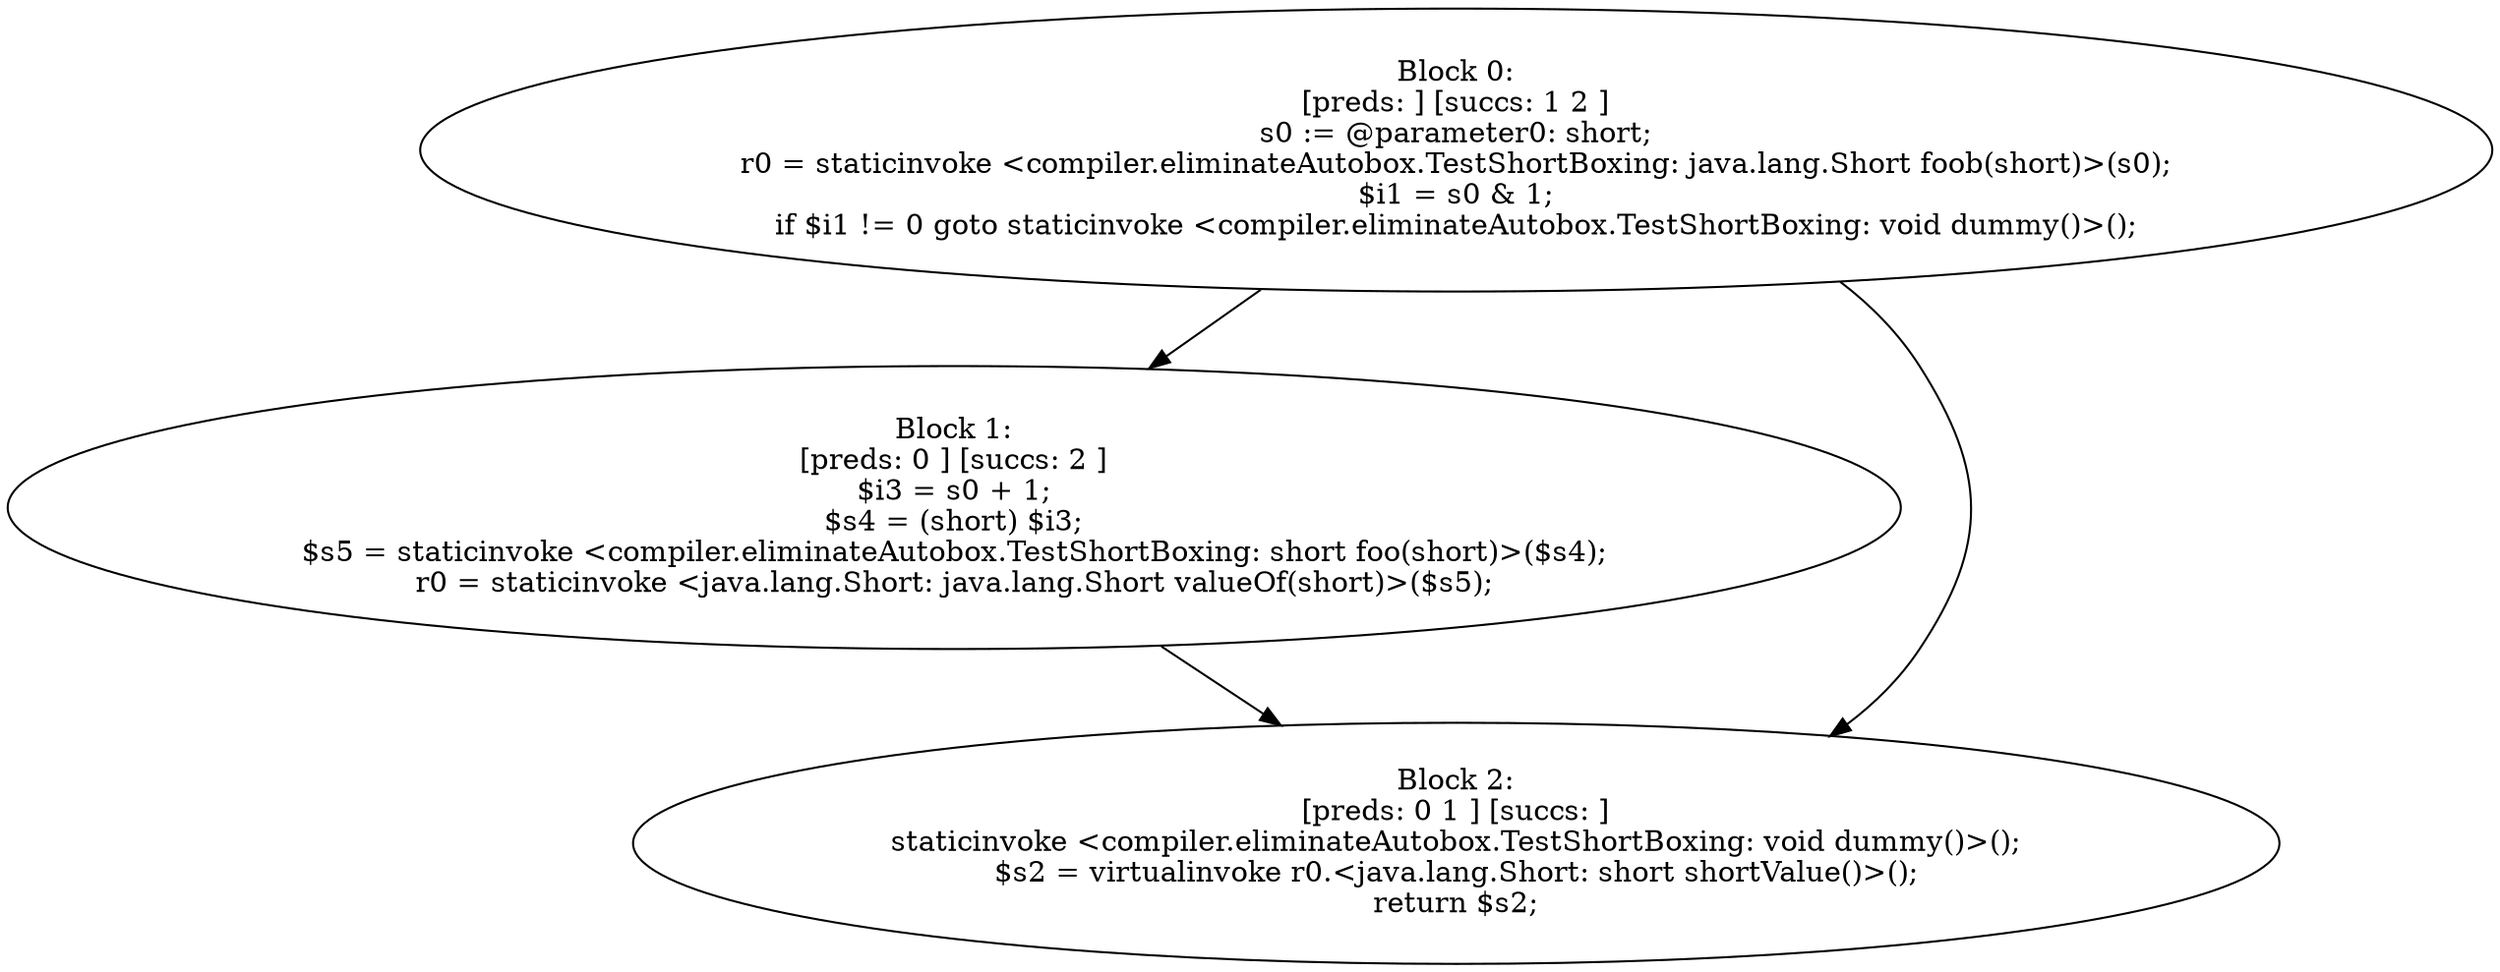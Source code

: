 digraph "unitGraph" {
    "Block 0:
[preds: ] [succs: 1 2 ]
s0 := @parameter0: short;
r0 = staticinvoke <compiler.eliminateAutobox.TestShortBoxing: java.lang.Short foob(short)>(s0);
$i1 = s0 & 1;
if $i1 != 0 goto staticinvoke <compiler.eliminateAutobox.TestShortBoxing: void dummy()>();
"
    "Block 1:
[preds: 0 ] [succs: 2 ]
$i3 = s0 + 1;
$s4 = (short) $i3;
$s5 = staticinvoke <compiler.eliminateAutobox.TestShortBoxing: short foo(short)>($s4);
r0 = staticinvoke <java.lang.Short: java.lang.Short valueOf(short)>($s5);
"
    "Block 2:
[preds: 0 1 ] [succs: ]
staticinvoke <compiler.eliminateAutobox.TestShortBoxing: void dummy()>();
$s2 = virtualinvoke r0.<java.lang.Short: short shortValue()>();
return $s2;
"
    "Block 0:
[preds: ] [succs: 1 2 ]
s0 := @parameter0: short;
r0 = staticinvoke <compiler.eliminateAutobox.TestShortBoxing: java.lang.Short foob(short)>(s0);
$i1 = s0 & 1;
if $i1 != 0 goto staticinvoke <compiler.eliminateAutobox.TestShortBoxing: void dummy()>();
"->"Block 1:
[preds: 0 ] [succs: 2 ]
$i3 = s0 + 1;
$s4 = (short) $i3;
$s5 = staticinvoke <compiler.eliminateAutobox.TestShortBoxing: short foo(short)>($s4);
r0 = staticinvoke <java.lang.Short: java.lang.Short valueOf(short)>($s5);
";
    "Block 0:
[preds: ] [succs: 1 2 ]
s0 := @parameter0: short;
r0 = staticinvoke <compiler.eliminateAutobox.TestShortBoxing: java.lang.Short foob(short)>(s0);
$i1 = s0 & 1;
if $i1 != 0 goto staticinvoke <compiler.eliminateAutobox.TestShortBoxing: void dummy()>();
"->"Block 2:
[preds: 0 1 ] [succs: ]
staticinvoke <compiler.eliminateAutobox.TestShortBoxing: void dummy()>();
$s2 = virtualinvoke r0.<java.lang.Short: short shortValue()>();
return $s2;
";
    "Block 1:
[preds: 0 ] [succs: 2 ]
$i3 = s0 + 1;
$s4 = (short) $i3;
$s5 = staticinvoke <compiler.eliminateAutobox.TestShortBoxing: short foo(short)>($s4);
r0 = staticinvoke <java.lang.Short: java.lang.Short valueOf(short)>($s5);
"->"Block 2:
[preds: 0 1 ] [succs: ]
staticinvoke <compiler.eliminateAutobox.TestShortBoxing: void dummy()>();
$s2 = virtualinvoke r0.<java.lang.Short: short shortValue()>();
return $s2;
";
}
